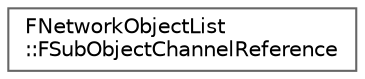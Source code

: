 digraph "Graphical Class Hierarchy"
{
 // INTERACTIVE_SVG=YES
 // LATEX_PDF_SIZE
  bgcolor="transparent";
  edge [fontname=Helvetica,fontsize=10,labelfontname=Helvetica,labelfontsize=10];
  node [fontname=Helvetica,fontsize=10,shape=box,height=0.2,width=0.4];
  rankdir="LR";
  Node0 [id="Node000000",label="FNetworkObjectList\l::FSubObjectChannelReference",height=0.2,width=0.4,color="grey40", fillcolor="white", style="filled",URL="$d2/d8b/structFNetworkObjectList_1_1FSubObjectChannelReference.html",tooltip="Keeps track of the number of channels that have replicated a subobject."];
}
